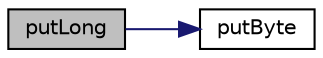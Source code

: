 digraph "putLong"
{
  edge [fontname="Helvetica",fontsize="10",labelfontname="Helvetica",labelfontsize="10"];
  node [fontname="Helvetica",fontsize="10",shape=record];
  rankdir="LR";
  Node1 [label="putLong",height=0.2,width=0.4,color="black", fillcolor="grey75", style="filled" fontcolor="black"];
  Node1 -> Node2 [color="midnightblue",fontsize="10",style="solid"];
  Node2 [label="putByte",height=0.2,width=0.4,color="black", fillcolor="white", style="filled",URL="$BMP_8c.html#a7e2fd016234e4518a1d0f6f2b5370d26"];
}
